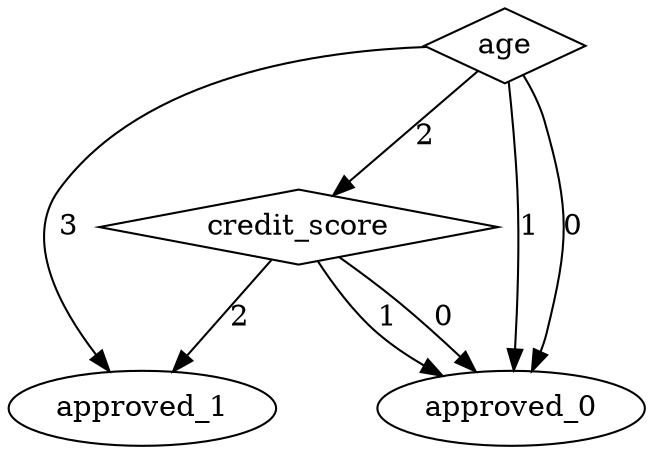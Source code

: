 digraph {
node [label=approved_1,style=""] approved_1
node [label=approved_0,style=""] approved_0
node [label=approved_0,style=""] approved_0
node [label=approved_1,style=""] approved_1
node [label=approved_0,style=""] approved_0
node [label=approved_0,style=""] approved_0
node [label=credit_score,shape="diamond",style=""] 1
node [label=age,shape="diamond",style=""] 0

1 -> approved_1 [label="2"]
1 -> approved_0 [label="1"]
1 -> approved_0 [label="0"]
0 -> approved_1 [label="3"]
0 -> 1 [label="2"]
0 -> approved_0 [label="1"]
0 -> approved_0 [label="0"]
}